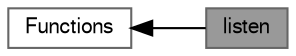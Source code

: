 digraph "listen"
{
 // LATEX_PDF_SIZE
  bgcolor="transparent";
  edge [fontname=FreeSans,fontsize=10,labelfontname=FreeSans,labelfontsize=10];
  node [fontname=FreeSans,fontsize=10,shape=box,height=0.2,width=0.4];
  rankdir=LR;
  Node1 [label="listen",height=0.2,width=0.4,color="gray40", fillcolor="grey60", style="filled", fontcolor="black",tooltip="After successful socket binding to an IP address and port on the system, start listening on a passive..."];
  Node2 [label="Functions",height=0.2,width=0.4,color="grey40", fillcolor="white", style="filled",URL="$group___socket_a_p_i.html",tooltip=" "];
  Node2->Node1 [shape=plaintext, dir="back", style="solid"];
}
